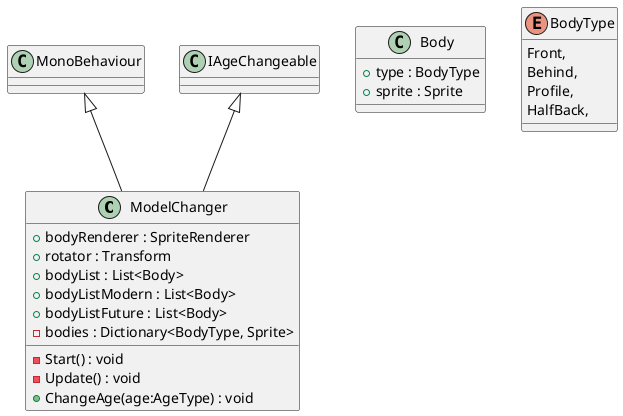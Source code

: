 @startuml
class ModelChanger {
    + bodyRenderer : SpriteRenderer
    + rotator : Transform
    + bodyList : List<Body>
    + bodyListModern : List<Body>
    + bodyListFuture : List<Body>
    - bodies : Dictionary<BodyType, Sprite>
    - Start() : void
    - Update() : void
    + ChangeAge(age:AgeType) : void
}
class Body {
    + type : BodyType
    + sprite : Sprite
}
enum BodyType {
    Front,
    Behind,
    Profile,
    HalfBack,
}
MonoBehaviour <|-- ModelChanger
IAgeChangeable <|-- ModelChanger
@enduml

